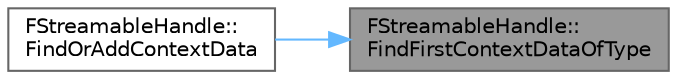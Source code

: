 digraph "FStreamableHandle::FindFirstContextDataOfType"
{
 // INTERACTIVE_SVG=YES
 // LATEX_PDF_SIZE
  bgcolor="transparent";
  edge [fontname=Helvetica,fontsize=10,labelfontname=Helvetica,labelfontsize=10];
  node [fontname=Helvetica,fontsize=10,shape=box,height=0.2,width=0.4];
  rankdir="RL";
  Node1 [id="Node000001",label="FStreamableHandle::\lFindFirstContextDataOfType",height=0.2,width=0.4,color="gray40", fillcolor="grey60", style="filled", fontcolor="black",tooltip="Finds the first instance of a contextual data struct which is attached to this handle."];
  Node1 -> Node2 [id="edge1_Node000001_Node000002",dir="back",color="steelblue1",style="solid",tooltip=" "];
  Node2 [id="Node000002",label="FStreamableHandle::\lFindOrAddContextData",height=0.2,width=0.4,color="grey40", fillcolor="white", style="filled",URL="$df/d25/structFStreamableHandle.html#ae7e9bd5f7017d309aaa479dfe0383822",tooltip="Gives you a mutable reference to a contextual data struct of the specified type."];
}

